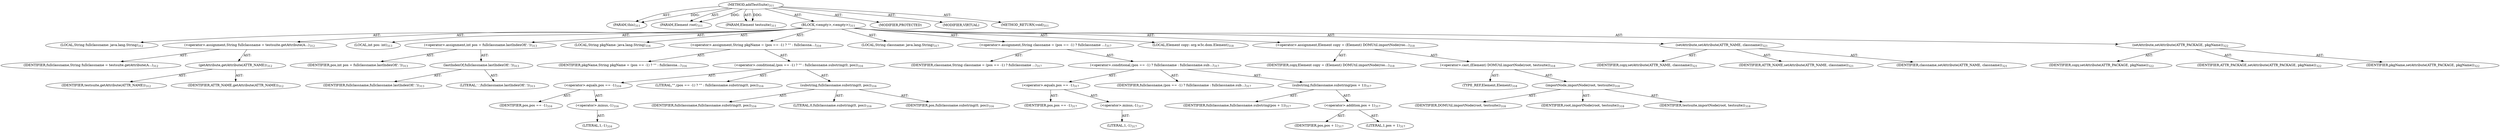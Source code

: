digraph "addTestSuite" {  
"111669149705" [label = <(METHOD,addTestSuite)<SUB>311</SUB>> ]
"115964117006" [label = <(PARAM,this)<SUB>311</SUB>> ]
"115964117007" [label = <(PARAM,Element root)<SUB>311</SUB>> ]
"115964117008" [label = <(PARAM,Element testsuite)<SUB>311</SUB>> ]
"25769803810" [label = <(BLOCK,&lt;empty&gt;,&lt;empty&gt;)<SUB>311</SUB>> ]
"94489280542" [label = <(LOCAL,String fullclassname: java.lang.String)<SUB>312</SUB>> ]
"30064771241" [label = <(&lt;operator&gt;.assignment,String fullclassname = testsuite.getAttribute(A...)<SUB>312</SUB>> ]
"68719476894" [label = <(IDENTIFIER,fullclassname,String fullclassname = testsuite.getAttribute(A...)<SUB>312</SUB>> ]
"30064771242" [label = <(getAttribute,getAttribute(ATTR_NAME))<SUB>312</SUB>> ]
"68719476895" [label = <(IDENTIFIER,testsuite,getAttribute(ATTR_NAME))<SUB>312</SUB>> ]
"68719476896" [label = <(IDENTIFIER,ATTR_NAME,getAttribute(ATTR_NAME))<SUB>312</SUB>> ]
"94489280543" [label = <(LOCAL,int pos: int)<SUB>313</SUB>> ]
"30064771243" [label = <(&lt;operator&gt;.assignment,int pos = fullclassname.lastIndexOf('.'))<SUB>313</SUB>> ]
"68719476897" [label = <(IDENTIFIER,pos,int pos = fullclassname.lastIndexOf('.'))<SUB>313</SUB>> ]
"30064771244" [label = <(lastIndexOf,fullclassname.lastIndexOf('.'))<SUB>313</SUB>> ]
"68719476898" [label = <(IDENTIFIER,fullclassname,fullclassname.lastIndexOf('.'))<SUB>313</SUB>> ]
"90194313244" [label = <(LITERAL,'.',fullclassname.lastIndexOf('.'))<SUB>313</SUB>> ]
"94489280544" [label = <(LOCAL,String pkgName: java.lang.String)<SUB>316</SUB>> ]
"30064771245" [label = <(&lt;operator&gt;.assignment,String pkgName = (pos == -1) ? &quot;&quot; : fullclassna...)<SUB>316</SUB>> ]
"68719476899" [label = <(IDENTIFIER,pkgName,String pkgName = (pos == -1) ? &quot;&quot; : fullclassna...)<SUB>316</SUB>> ]
"30064771246" [label = <(&lt;operator&gt;.conditional,(pos == -1) ? &quot;&quot; : fullclassname.substring(0, pos))<SUB>316</SUB>> ]
"30064771247" [label = <(&lt;operator&gt;.equals,pos == -1)<SUB>316</SUB>> ]
"68719476900" [label = <(IDENTIFIER,pos,pos == -1)<SUB>316</SUB>> ]
"30064771248" [label = <(&lt;operator&gt;.minus,-1)<SUB>316</SUB>> ]
"90194313245" [label = <(LITERAL,1,-1)<SUB>316</SUB>> ]
"90194313246" [label = <(LITERAL,&quot;&quot;,(pos == -1) ? &quot;&quot; : fullclassname.substring(0, pos))<SUB>316</SUB>> ]
"30064771249" [label = <(substring,fullclassname.substring(0, pos))<SUB>316</SUB>> ]
"68719476901" [label = <(IDENTIFIER,fullclassname,fullclassname.substring(0, pos))<SUB>316</SUB>> ]
"90194313247" [label = <(LITERAL,0,fullclassname.substring(0, pos))<SUB>316</SUB>> ]
"68719476902" [label = <(IDENTIFIER,pos,fullclassname.substring(0, pos))<SUB>316</SUB>> ]
"94489280545" [label = <(LOCAL,String classname: java.lang.String)<SUB>317</SUB>> ]
"30064771250" [label = <(&lt;operator&gt;.assignment,String classname = (pos == -1) ? fullclassname ...)<SUB>317</SUB>> ]
"68719476903" [label = <(IDENTIFIER,classname,String classname = (pos == -1) ? fullclassname ...)<SUB>317</SUB>> ]
"30064771251" [label = <(&lt;operator&gt;.conditional,(pos == -1) ? fullclassname : fullclassname.sub...)<SUB>317</SUB>> ]
"30064771252" [label = <(&lt;operator&gt;.equals,pos == -1)<SUB>317</SUB>> ]
"68719476904" [label = <(IDENTIFIER,pos,pos == -1)<SUB>317</SUB>> ]
"30064771253" [label = <(&lt;operator&gt;.minus,-1)<SUB>317</SUB>> ]
"90194313248" [label = <(LITERAL,1,-1)<SUB>317</SUB>> ]
"68719476905" [label = <(IDENTIFIER,fullclassname,(pos == -1) ? fullclassname : fullclassname.sub...)<SUB>317</SUB>> ]
"30064771254" [label = <(substring,fullclassname.substring(pos + 1))<SUB>317</SUB>> ]
"68719476906" [label = <(IDENTIFIER,fullclassname,fullclassname.substring(pos + 1))<SUB>317</SUB>> ]
"30064771255" [label = <(&lt;operator&gt;.addition,pos + 1)<SUB>317</SUB>> ]
"68719476907" [label = <(IDENTIFIER,pos,pos + 1)<SUB>317</SUB>> ]
"90194313249" [label = <(LITERAL,1,pos + 1)<SUB>317</SUB>> ]
"94489280546" [label = <(LOCAL,Element copy: org.w3c.dom.Element)<SUB>318</SUB>> ]
"30064771256" [label = <(&lt;operator&gt;.assignment,Element copy = (Element) DOMUtil.importNode(roo...)<SUB>318</SUB>> ]
"68719476908" [label = <(IDENTIFIER,copy,Element copy = (Element) DOMUtil.importNode(roo...)<SUB>318</SUB>> ]
"30064771257" [label = <(&lt;operator&gt;.cast,(Element) DOMUtil.importNode(root, testsuite))<SUB>318</SUB>> ]
"180388626436" [label = <(TYPE_REF,Element,Element)<SUB>318</SUB>> ]
"30064771258" [label = <(importNode,importNode(root, testsuite))<SUB>318</SUB>> ]
"68719476909" [label = <(IDENTIFIER,DOMUtil,importNode(root, testsuite))<SUB>318</SUB>> ]
"68719476910" [label = <(IDENTIFIER,root,importNode(root, testsuite))<SUB>318</SUB>> ]
"68719476911" [label = <(IDENTIFIER,testsuite,importNode(root, testsuite))<SUB>318</SUB>> ]
"30064771259" [label = <(setAttribute,setAttribute(ATTR_NAME, classname))<SUB>321</SUB>> ]
"68719476912" [label = <(IDENTIFIER,copy,setAttribute(ATTR_NAME, classname))<SUB>321</SUB>> ]
"68719476913" [label = <(IDENTIFIER,ATTR_NAME,setAttribute(ATTR_NAME, classname))<SUB>321</SUB>> ]
"68719476914" [label = <(IDENTIFIER,classname,setAttribute(ATTR_NAME, classname))<SUB>321</SUB>> ]
"30064771260" [label = <(setAttribute,setAttribute(ATTR_PACKAGE, pkgName))<SUB>322</SUB>> ]
"68719476915" [label = <(IDENTIFIER,copy,setAttribute(ATTR_PACKAGE, pkgName))<SUB>322</SUB>> ]
"68719476916" [label = <(IDENTIFIER,ATTR_PACKAGE,setAttribute(ATTR_PACKAGE, pkgName))<SUB>322</SUB>> ]
"68719476917" [label = <(IDENTIFIER,pkgName,setAttribute(ATTR_PACKAGE, pkgName))<SUB>322</SUB>> ]
"133143986202" [label = <(MODIFIER,PROTECTED)> ]
"133143986203" [label = <(MODIFIER,VIRTUAL)> ]
"128849018889" [label = <(METHOD_RETURN,void)<SUB>311</SUB>> ]
  "111669149705" -> "115964117006"  [ label = "AST: "] 
  "111669149705" -> "115964117007"  [ label = "AST: "] 
  "111669149705" -> "115964117008"  [ label = "AST: "] 
  "111669149705" -> "25769803810"  [ label = "AST: "] 
  "111669149705" -> "133143986202"  [ label = "AST: "] 
  "111669149705" -> "133143986203"  [ label = "AST: "] 
  "111669149705" -> "128849018889"  [ label = "AST: "] 
  "25769803810" -> "94489280542"  [ label = "AST: "] 
  "25769803810" -> "30064771241"  [ label = "AST: "] 
  "25769803810" -> "94489280543"  [ label = "AST: "] 
  "25769803810" -> "30064771243"  [ label = "AST: "] 
  "25769803810" -> "94489280544"  [ label = "AST: "] 
  "25769803810" -> "30064771245"  [ label = "AST: "] 
  "25769803810" -> "94489280545"  [ label = "AST: "] 
  "25769803810" -> "30064771250"  [ label = "AST: "] 
  "25769803810" -> "94489280546"  [ label = "AST: "] 
  "25769803810" -> "30064771256"  [ label = "AST: "] 
  "25769803810" -> "30064771259"  [ label = "AST: "] 
  "25769803810" -> "30064771260"  [ label = "AST: "] 
  "30064771241" -> "68719476894"  [ label = "AST: "] 
  "30064771241" -> "30064771242"  [ label = "AST: "] 
  "30064771242" -> "68719476895"  [ label = "AST: "] 
  "30064771242" -> "68719476896"  [ label = "AST: "] 
  "30064771243" -> "68719476897"  [ label = "AST: "] 
  "30064771243" -> "30064771244"  [ label = "AST: "] 
  "30064771244" -> "68719476898"  [ label = "AST: "] 
  "30064771244" -> "90194313244"  [ label = "AST: "] 
  "30064771245" -> "68719476899"  [ label = "AST: "] 
  "30064771245" -> "30064771246"  [ label = "AST: "] 
  "30064771246" -> "30064771247"  [ label = "AST: "] 
  "30064771246" -> "90194313246"  [ label = "AST: "] 
  "30064771246" -> "30064771249"  [ label = "AST: "] 
  "30064771247" -> "68719476900"  [ label = "AST: "] 
  "30064771247" -> "30064771248"  [ label = "AST: "] 
  "30064771248" -> "90194313245"  [ label = "AST: "] 
  "30064771249" -> "68719476901"  [ label = "AST: "] 
  "30064771249" -> "90194313247"  [ label = "AST: "] 
  "30064771249" -> "68719476902"  [ label = "AST: "] 
  "30064771250" -> "68719476903"  [ label = "AST: "] 
  "30064771250" -> "30064771251"  [ label = "AST: "] 
  "30064771251" -> "30064771252"  [ label = "AST: "] 
  "30064771251" -> "68719476905"  [ label = "AST: "] 
  "30064771251" -> "30064771254"  [ label = "AST: "] 
  "30064771252" -> "68719476904"  [ label = "AST: "] 
  "30064771252" -> "30064771253"  [ label = "AST: "] 
  "30064771253" -> "90194313248"  [ label = "AST: "] 
  "30064771254" -> "68719476906"  [ label = "AST: "] 
  "30064771254" -> "30064771255"  [ label = "AST: "] 
  "30064771255" -> "68719476907"  [ label = "AST: "] 
  "30064771255" -> "90194313249"  [ label = "AST: "] 
  "30064771256" -> "68719476908"  [ label = "AST: "] 
  "30064771256" -> "30064771257"  [ label = "AST: "] 
  "30064771257" -> "180388626436"  [ label = "AST: "] 
  "30064771257" -> "30064771258"  [ label = "AST: "] 
  "30064771258" -> "68719476909"  [ label = "AST: "] 
  "30064771258" -> "68719476910"  [ label = "AST: "] 
  "30064771258" -> "68719476911"  [ label = "AST: "] 
  "30064771259" -> "68719476912"  [ label = "AST: "] 
  "30064771259" -> "68719476913"  [ label = "AST: "] 
  "30064771259" -> "68719476914"  [ label = "AST: "] 
  "30064771260" -> "68719476915"  [ label = "AST: "] 
  "30064771260" -> "68719476916"  [ label = "AST: "] 
  "30064771260" -> "68719476917"  [ label = "AST: "] 
  "111669149705" -> "115964117006"  [ label = "DDG: "] 
  "111669149705" -> "115964117007"  [ label = "DDG: "] 
  "111669149705" -> "115964117008"  [ label = "DDG: "] 
}
